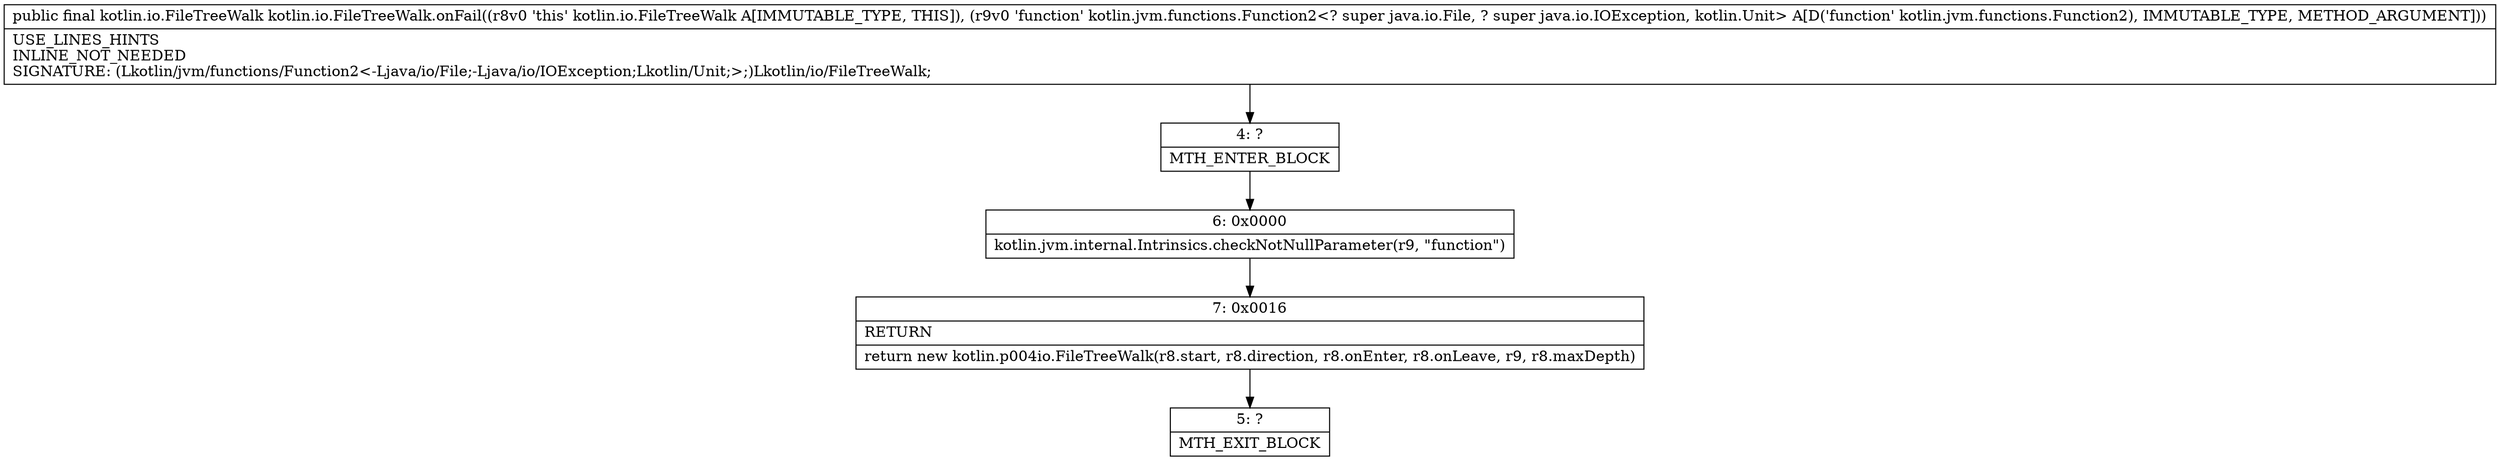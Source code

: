 digraph "CFG forkotlin.io.FileTreeWalk.onFail(Lkotlin\/jvm\/functions\/Function2;)Lkotlin\/io\/FileTreeWalk;" {
Node_4 [shape=record,label="{4\:\ ?|MTH_ENTER_BLOCK\l}"];
Node_6 [shape=record,label="{6\:\ 0x0000|kotlin.jvm.internal.Intrinsics.checkNotNullParameter(r9, \"function\")\l}"];
Node_7 [shape=record,label="{7\:\ 0x0016|RETURN\l|return new kotlin.p004io.FileTreeWalk(r8.start, r8.direction, r8.onEnter, r8.onLeave, r9, r8.maxDepth)\l}"];
Node_5 [shape=record,label="{5\:\ ?|MTH_EXIT_BLOCK\l}"];
MethodNode[shape=record,label="{public final kotlin.io.FileTreeWalk kotlin.io.FileTreeWalk.onFail((r8v0 'this' kotlin.io.FileTreeWalk A[IMMUTABLE_TYPE, THIS]), (r9v0 'function' kotlin.jvm.functions.Function2\<? super java.io.File, ? super java.io.IOException, kotlin.Unit\> A[D('function' kotlin.jvm.functions.Function2), IMMUTABLE_TYPE, METHOD_ARGUMENT]))  | USE_LINES_HINTS\lINLINE_NOT_NEEDED\lSIGNATURE: (Lkotlin\/jvm\/functions\/Function2\<\-Ljava\/io\/File;\-Ljava\/io\/IOException;Lkotlin\/Unit;\>;)Lkotlin\/io\/FileTreeWalk;\l}"];
MethodNode -> Node_4;Node_4 -> Node_6;
Node_6 -> Node_7;
Node_7 -> Node_5;
}

